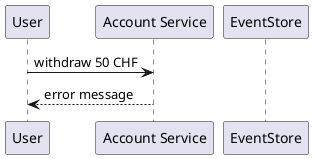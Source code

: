 @startuml

participant "User" as U
participant "Account Service" as S
participant "EventStore" as ES

U -> S: withdraw 50 CHF
U <-- S: error message

@enduml